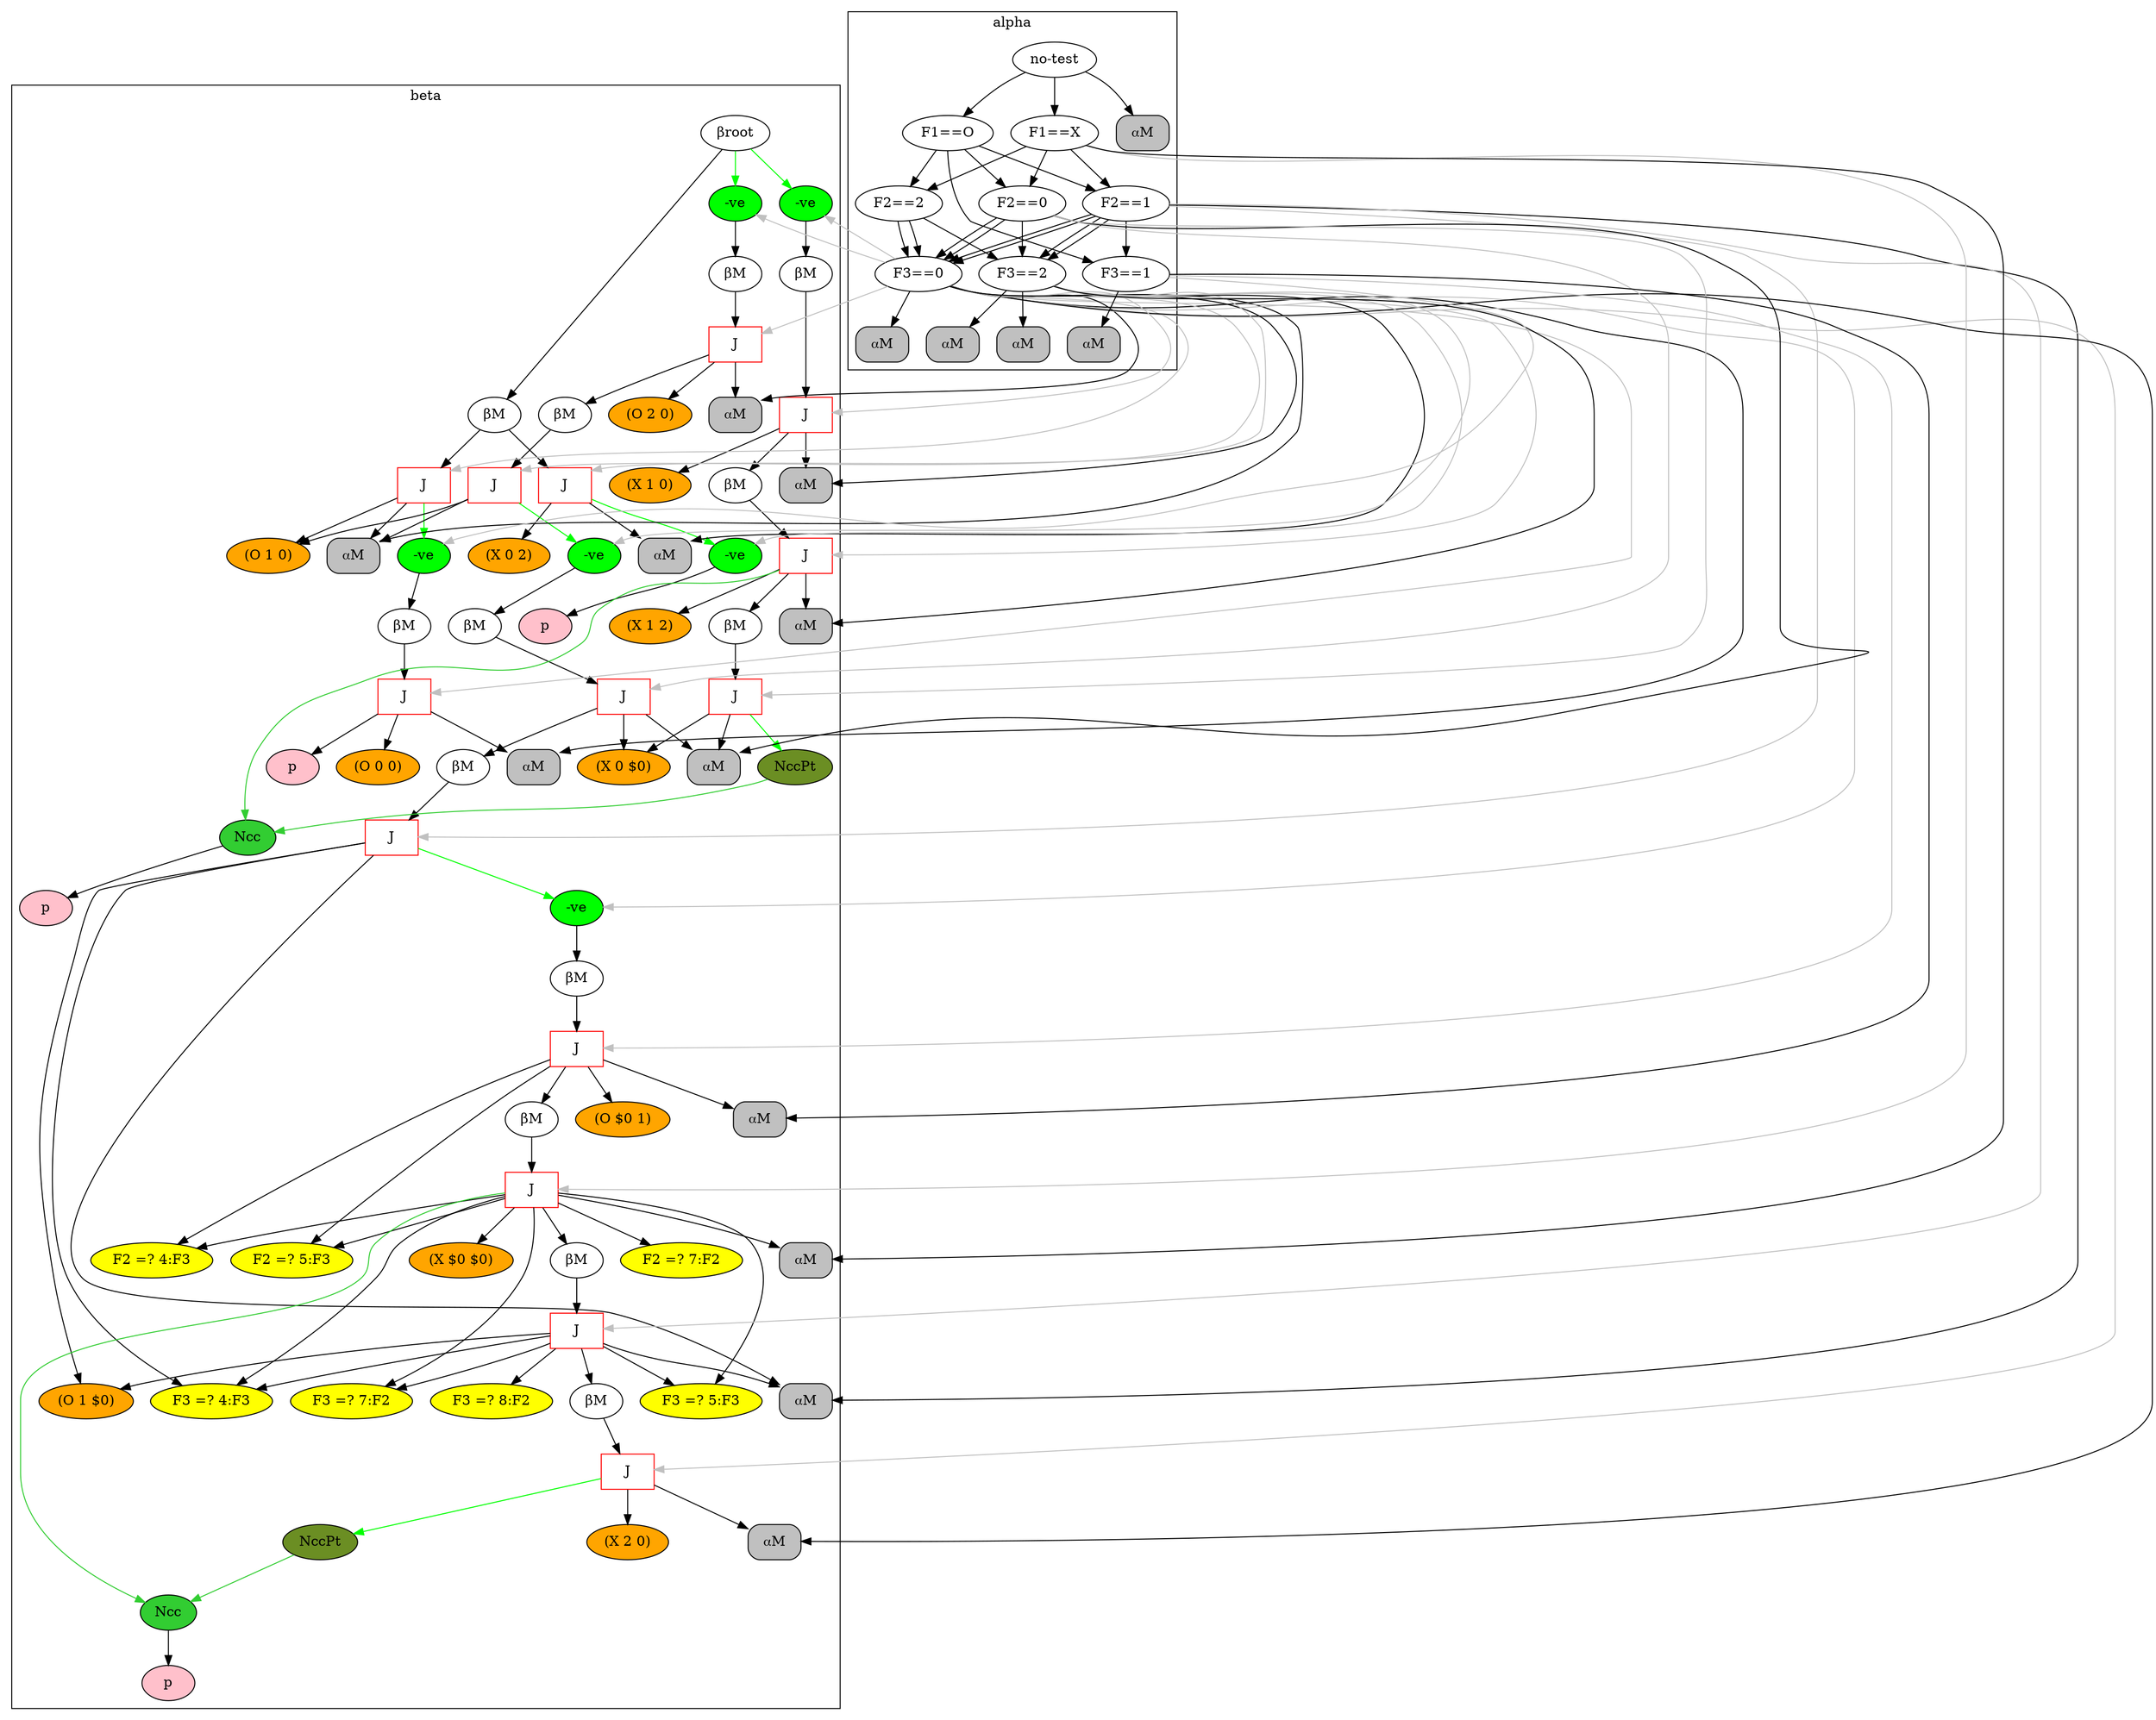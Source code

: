 digraph {
	subgraph cluster_1 {
	label = beta
	"BetaNode 140419668687000" [label="βroot"];
	"BetaNode 140419668687000" -> "BetaMemory 140419668687672";
	"BetaMemory 140419668687672" [label="βM"];
	"BetaMemory 140419668687672" -> "JoinNode 140419668688008";
	"JoinNode 140419668688008" [shape=box,color=red,label="J"];
	"JoinNode 140419668688008" -> "⍺M:<rete.alpha.AlphaMemory object at 0x7fb60078bc50>"
	"(O 1 0)" [style=filled,fillcolor=orange];
	"JoinNode 140419668688008" -> "(O 1 0)"
	"JoinNode 140419668688008" -> "NegativeNode 140419668688288"[color=green];
	"NegativeNode 140419668688288" [style=filled,fillcolor=green,label="-ve"];
	"NegativeNode 140419668688288" -> "BetaMemory 140419668688344";
	"BetaMemory 140419668688344" [label="βM"];
	"BetaMemory 140419668688344" -> "JoinNode 140419668688568";
	"JoinNode 140419668688568" [shape=box,color=red,label="J"];
	"JoinNode 140419668688568" -> "⍺M:<rete.alpha.AlphaMemory object at 0x7fb60078be80>"
	"(O 0 0)" [style=filled,fillcolor=orange];
	"JoinNode 140419668688568" -> "(O 0 0)"
	"JoinNode 140419668688568" -> "PNode 140419668687112";
	"PNode 140419668687112" [style=filled,fillcolor=pink,label="p"];
	"BetaMemory 140419668687672" -> "JoinNode 140419668746760";
	"JoinNode 140419668746760" [shape=box,color=red,label="J"];
	"JoinNode 140419668746760" -> "⍺M:<rete.alpha.AlphaMemory object at 0x7fb60079a1d0>"
	"(X 0 2)" [style=filled,fillcolor=orange];
	"JoinNode 140419668746760" -> "(X 0 2)"
	"JoinNode 140419668746760" -> "NegativeNode 140419668746928"[color=green];
	"NegativeNode 140419668746928" [style=filled,fillcolor=green,label="-ve"];
	"NegativeNode 140419668746928" -> "PNode 140419668725832";
	"PNode 140419668725832" [style=filled,fillcolor=pink,label="p"];
	"BetaNode 140419668687000" -> "NegativeNode 140419668727400"[color=green];
	"NegativeNode 140419668727400" [style=filled,fillcolor=green,label="-ve"];
	"NegativeNode 140419668727400" -> "BetaMemory 140419668727456";
	"BetaMemory 140419668727456" [label="βM"];
	"BetaMemory 140419668727456" -> "JoinNode 140419668727680";
	"JoinNode 140419668727680" [shape=box,color=red,label="J"];
	"JoinNode 140419668727680" -> "⍺M:<rete.alpha.AlphaMemory object at 0x7fb600795748>"
	"(O 2 0)" [style=filled,fillcolor=orange];
	"JoinNode 140419668727680" -> "(O 2 0)"
	"JoinNode 140419668727680" -> "BetaMemory 140419668727736";
	"BetaMemory 140419668727736" [label="βM"];
	"BetaMemory 140419668727736" -> "JoinNode 140419668727792";
	"JoinNode 140419668727792" [shape=box,color=red,label="J"];
	"JoinNode 140419668727792" -> "⍺M:<rete.alpha.AlphaMemory object at 0x7fb60078bc50>"
	"(O 1 0)" [style=filled,fillcolor=orange];
	"JoinNode 140419668727792" -> "(O 1 0)"
	"JoinNode 140419668727792" -> "NegativeNode 140419668727960"[color=green];
	"NegativeNode 140419668727960" [style=filled,fillcolor=green,label="-ve"];
	"NegativeNode 140419668727960" -> "BetaMemory 140419668728016";
	"BetaMemory 140419668728016" [label="βM"];
	"BetaMemory 140419668728016" -> "JoinNode 140419668728128";
	"JoinNode 140419668728128" [shape=box,color=red,label="J"];
	"JoinNode 140419668728128" -> "⍺M:<rete.alpha.AlphaMemory object at 0x7fb600795908>"
	"(X 0 $0)" [style=filled,fillcolor=orange];
	"JoinNode 140419668728128" -> "(X 0 $0)"
	"JoinNode 140419668728128" -> "BetaMemory 140419668728184";
	"BetaMemory 140419668728184" [label="βM"];
	"BetaMemory 140419668728184" -> "JoinNode 140419668728296";
	"JoinNode 140419668728296" [shape=box,color=red,label="J"];
	"JoinNode 140419668728296" -> "⍺M:<rete.alpha.AlphaMemory object at 0x7fb6007959b0>"
	"(O 1 $0)" [style=filled,fillcolor=orange];
	"JoinNode 140419668728296" -> "(O 1 $0)"
	"F3 =? 4:F3" [style=filled,fillcolor=yellow];
	"JoinNode 140419668728296" -> "F3 =? 4:F3"
	"JoinNode 140419668728296" -> "NegativeNode 140419668728408"[color=green];
	"NegativeNode 140419668728408" [style=filled,fillcolor=green,label="-ve"];
	"NegativeNode 140419668728408" -> "BetaMemory 140419668728464";
	"BetaMemory 140419668728464" [label="βM"];
	"BetaMemory 140419668728464" -> "JoinNode 140419668728744";
	"JoinNode 140419668728744" [shape=box,color=red,label="J"];
	"JoinNode 140419668728744" -> "⍺M:<rete.alpha.AlphaMemory object at 0x7fb600795b00>"
	"(O $0 1)" [style=filled,fillcolor=orange];
	"JoinNode 140419668728744" -> "(O $0 1)"
	"F2 =? 4:F3" [style=filled,fillcolor=yellow];
	"JoinNode 140419668728744" -> "F2 =? 4:F3"
	"F2 =? 5:F3" [style=filled,fillcolor=yellow];
	"JoinNode 140419668728744" -> "F2 =? 5:F3"
	"JoinNode 140419668728744" -> "BetaMemory 140419668728800";
	"BetaMemory 140419668728800" [label="βM"];
	"BetaMemory 140419668728800" -> "JoinNode 140419668728912";
	"JoinNode 140419668728912" [shape=box,color=red,label="J"];
	"JoinNode 140419668728912" -> "⍺M:<rete.alpha.AlphaMemory object at 0x7fb600795c18>"
	"(X $0 $0)" [style=filled,fillcolor=orange];
	"JoinNode 140419668728912" -> "(X $0 $0)"
	"F2 =? 4:F3" [style=filled,fillcolor=yellow];
	"JoinNode 140419668728912" -> "F2 =? 4:F3"
	"F2 =? 5:F3" [style=filled,fillcolor=yellow];
	"JoinNode 140419668728912" -> "F2 =? 5:F3"
	"F2 =? 7:F2" [style=filled,fillcolor=yellow];
	"JoinNode 140419668728912" -> "F2 =? 7:F2"
	"F3 =? 4:F3" [style=filled,fillcolor=yellow];
	"JoinNode 140419668728912" -> "F3 =? 4:F3"
	"F3 =? 5:F3" [style=filled,fillcolor=yellow];
	"JoinNode 140419668728912" -> "F3 =? 5:F3"
	"F3 =? 7:F2" [style=filled,fillcolor=yellow];
	"JoinNode 140419668728912" -> "F3 =? 7:F2"
	"JoinNode 140419668728912" -> "BetaMemory 140419668729360";
	"BetaMemory 140419668729360" [label="βM"];
	"BetaMemory 140419668729360" -> "JoinNode 140419668729416";
	"JoinNode 140419668729416" [shape=box,color=red,label="J"];
	"JoinNode 140419668729416" -> "⍺M:<rete.alpha.AlphaMemory object at 0x7fb6007959b0>"
	"(O 1 $0)" [style=filled,fillcolor=orange];
	"JoinNode 140419668729416" -> "(O 1 $0)"
	"F3 =? 4:F3" [style=filled,fillcolor=yellow];
	"JoinNode 140419668729416" -> "F3 =? 4:F3"
	"F3 =? 5:F3" [style=filled,fillcolor=yellow];
	"JoinNode 140419668729416" -> "F3 =? 5:F3"
	"F3 =? 7:F2" [style=filled,fillcolor=yellow];
	"JoinNode 140419668729416" -> "F3 =? 7:F2"
	"F3 =? 8:F2" [style=filled,fillcolor=yellow];
	"JoinNode 140419668729416" -> "F3 =? 8:F2"
	"JoinNode 140419668729416" -> "BetaMemory 140419668729472";
	"BetaMemory 140419668729472" [label="βM"];
	"BetaMemory 140419668729472" -> "JoinNode 140419668746368";
	"JoinNode 140419668746368" [shape=box,color=red,label="J"];
	"JoinNode 140419668746368" -> "⍺M:<rete.alpha.AlphaMemory object at 0x7fb60079a048>"
	"(X 2 0)" [style=filled,fillcolor=orange];
	"JoinNode 140419668746368" -> "(X 2 0)"
	"JoinNode 140419668746368" -> "<rete.ncc_node.NccPartnerNode object at 0x7fb60079a0b8>"[color=green];
	"<rete.ncc_node.NccPartnerNode object at 0x7fb60079a0b8>" [style=filled,fillcolor=olivedrab,label="NccPt"];
	"<rete.ncc_node.NccPartnerNode object at 0x7fb60079a0b8>" -> "<rete.ncc_node.NccNode object at 0x7fb600795dd8>" [color=limegreen];
	"JoinNode 140419668728912" -> "<rete.ncc_node.NccNode object at 0x7fb600795dd8>"[color=limegreen];
	"<rete.ncc_node.NccNode object at 0x7fb600795dd8>" [style=filled,fillcolor=limegreen,label="Ncc"];
	"<rete.ncc_node.NccNode object at 0x7fb600795dd8>" -> "PNode 140419668687448";
	"PNode 140419668687448" [style=filled,fillcolor=pink,label="p"];
	"BetaNode 140419668687000" -> "NegativeNode 140419668747768"[color=green];
	"NegativeNode 140419668747768" [style=filled,fillcolor=green,label="-ve"];
	"NegativeNode 140419668747768" -> "BetaMemory 140419668747824";
	"BetaMemory 140419668747824" [label="βM"];
	"BetaMemory 140419668747824" -> "JoinNode 140419668747992";
	"JoinNode 140419668747992" [shape=box,color=red,label="J"];
	"JoinNode 140419668747992" -> "⍺M:<rete.alpha.AlphaMemory object at 0x7fb60079a6a0>"
	"(X 1 0)" [style=filled,fillcolor=orange];
	"JoinNode 140419668747992" -> "(X 1 0)"
	"JoinNode 140419668747992" -> "BetaMemory 140419668748048";
	"BetaMemory 140419668748048" [label="βM"];
	"BetaMemory 140419668748048" -> "JoinNode 140419668748216";
	"JoinNode 140419668748216" [shape=box,color=red,label="J"];
	"JoinNode 140419668748216" -> "⍺M:<rete.alpha.AlphaMemory object at 0x7fb60079a780>"
	"(X 1 2)" [style=filled,fillcolor=orange];
	"JoinNode 140419668748216" -> "(X 1 2)"
	"JoinNode 140419668748216" -> "BetaMemory 140419668748328";
	"BetaMemory 140419668748328" [label="βM"];
	"BetaMemory 140419668748328" -> "JoinNode 140419668748384";
	"JoinNode 140419668748384" [shape=box,color=red,label="J"];
	"JoinNode 140419668748384" -> "⍺M:<rete.alpha.AlphaMemory object at 0x7fb600795908>"
	"(X 0 $0)" [style=filled,fillcolor=orange];
	"JoinNode 140419668748384" -> "(X 0 $0)"
	"JoinNode 140419668748384" -> "<rete.ncc_node.NccPartnerNode object at 0x7fb60079a898>"[color=green];
	"<rete.ncc_node.NccPartnerNode object at 0x7fb60079a898>" [style=filled,fillcolor=olivedrab,label="NccPt"];
	"<rete.ncc_node.NccPartnerNode object at 0x7fb60079a898>" -> "<rete.ncc_node.NccNode object at 0x7fb60079a7f0>" [color=limegreen];
	"JoinNode 140419668748216" -> "<rete.ncc_node.NccNode object at 0x7fb60079a7f0>"[color=limegreen];
	"<rete.ncc_node.NccNode object at 0x7fb60079a7f0>" [style=filled,fillcolor=limegreen,label="Ncc"];
	"<rete.ncc_node.NccNode object at 0x7fb60079a7f0>" -> "PNode 140419668747712";
	"PNode 140419668747712" [style=filled,fillcolor=pink,label="p"];
	}
	subgraph cluster_0 {
	label = alpha
	"no-test" -> "F1==O";
	"F1==O" -> "F2==1";
	"F2==1" -> "F3==0";
	"F3==0" -> "⍺M:<rete.alpha.AlphaMemory object at 0x7fb60078bc50>";
	"⍺M:<rete.alpha.AlphaMemory object at 0x7fb60078bc50>" [shape=box, style="rounded,filled", label="⍺M", fillcolor=gray];
	"F2==1" -> "F3==2";
	"F3==2" -> "⍺M:<rete.alpha.AlphaMemory object at 0x7fb60079a278>";
	"⍺M:<rete.alpha.AlphaMemory object at 0x7fb60079a278>" [shape=box, style="rounded,filled", label="⍺M", fillcolor=gray];
	"F2==1" -> "⍺M:<rete.alpha.AlphaMemory object at 0x7fb6007959b0>";
	"⍺M:<rete.alpha.AlphaMemory object at 0x7fb6007959b0>" [shape=box, style="rounded,filled", label="⍺M", fillcolor=gray];
	"F1==O" -> "F2==0";
	"F2==0" -> "F3==0";
	"F3==0" -> "⍺M:<rete.alpha.AlphaMemory object at 0x7fb60078be80>";
	"⍺M:<rete.alpha.AlphaMemory object at 0x7fb60078be80>" [shape=box, style="rounded,filled", label="⍺M", fillcolor=gray];
	"F1==O" -> "F2==2";
	"F2==2" -> "F3==0";
	"F3==0" -> "⍺M:<rete.alpha.AlphaMemory object at 0x7fb600795748>";
	"⍺M:<rete.alpha.AlphaMemory object at 0x7fb600795748>" [shape=box, style="rounded,filled", label="⍺M", fillcolor=gray];
	"F2==2" -> "F3==2";
	"F3==2" -> "⍺M:<rete.alpha.AlphaMemory object at 0x7fb600795860>";
	"⍺M:<rete.alpha.AlphaMemory object at 0x7fb600795860>" [shape=box, style="rounded,filled", label="⍺M", fillcolor=gray];
	"F1==O" -> "F3==1";
	"F3==1" -> "⍺M:<rete.alpha.AlphaMemory object at 0x7fb600795b00>";
	"⍺M:<rete.alpha.AlphaMemory object at 0x7fb600795b00>" [shape=box, style="rounded,filled", label="⍺M", fillcolor=gray];
	"no-test" -> "F1==X";
	"F1==X" -> "F2==1";
	"F2==1" -> "F3==1";
	"F3==1" -> "⍺M:<rete.alpha.AlphaMemory object at 0x7fb60078bd68>";
	"⍺M:<rete.alpha.AlphaMemory object at 0x7fb60078bd68>" [shape=box, style="rounded,filled", label="⍺M", fillcolor=gray];
	"F2==1" -> "F3==0";
	"F3==0" -> "⍺M:<rete.alpha.AlphaMemory object at 0x7fb60079a6a0>";
	"⍺M:<rete.alpha.AlphaMemory object at 0x7fb60079a6a0>" [shape=box, style="rounded,filled", label="⍺M", fillcolor=gray];
	"F2==1" -> "F3==2";
	"F3==2" -> "⍺M:<rete.alpha.AlphaMemory object at 0x7fb60079a780>";
	"⍺M:<rete.alpha.AlphaMemory object at 0x7fb60079a780>" [shape=box, style="rounded,filled", label="⍺M", fillcolor=gray];
	"F1==X" -> "F2==0";
	"F2==0" -> "F3==0";
	"F3==0" -> "⍺M:<rete.alpha.AlphaMemory object at 0x7fb600795630>";
	"⍺M:<rete.alpha.AlphaMemory object at 0x7fb600795630>" [shape=box, style="rounded,filled", label="⍺M", fillcolor=gray];
	"F2==0" -> "F3==2";
	"F3==2" -> "⍺M:<rete.alpha.AlphaMemory object at 0x7fb60079a1d0>";
	"⍺M:<rete.alpha.AlphaMemory object at 0x7fb60079a1d0>" [shape=box, style="rounded,filled", label="⍺M", fillcolor=gray];
	"F2==0" -> "⍺M:<rete.alpha.AlphaMemory object at 0x7fb600795908>";
	"⍺M:<rete.alpha.AlphaMemory object at 0x7fb600795908>" [shape=box, style="rounded,filled", label="⍺M", fillcolor=gray];
	"F1==X" -> "F2==2";
	"F2==2" -> "F3==0";
	"F3==0" -> "⍺M:<rete.alpha.AlphaMemory object at 0x7fb60079a048>";
	"⍺M:<rete.alpha.AlphaMemory object at 0x7fb60079a048>" [shape=box, style="rounded,filled", label="⍺M", fillcolor=gray];
	"F1==X" -> "⍺M:<rete.alpha.AlphaMemory object at 0x7fb600795c18>";
	"⍺M:<rete.alpha.AlphaMemory object at 0x7fb600795c18>" [shape=box, style="rounded,filled", label="⍺M", fillcolor=gray];
	"no-test" -> "⍺M:<rete.alpha.AlphaMemory object at 0x7fb60078b828>";
	"⍺M:<rete.alpha.AlphaMemory object at 0x7fb60078b828>" [shape=box, style="rounded,filled", label="⍺M", fillcolor=gray];
	}
	"F2==1" -> "JoinNode 140419668728296" [color=gray];
	"F2==1" -> "JoinNode 140419668729416" [color=gray];
	"F3==0" -> "JoinNode 140419668688008" [color=gray];
	"F3==0" -> "JoinNode 140419668727792" [color=gray];
	"F3==0" -> "NegativeNode 140419668728408" [color=gray];
	"F3==2" -> "NegativeNode 140419668746928" [color=gray];
	"F3==0" -> "JoinNode 140419668688568" [color=gray];
	"F3==0" -> "JoinNode 140419668727680" [color=gray];
	"F3==0" -> "NegativeNode 140419668747768" [color=gray];
	"F3==2" -> "NegativeNode 140419668727960" [color=gray];
	"F3==1" -> "JoinNode 140419668728744" [color=gray];
	"F1==X" -> "JoinNode 140419668728912" [color=gray];
	"F3==1" -> "NegativeNode 140419668688288" [color=gray];
	"F3==0" -> "JoinNode 140419668747992" [color=gray];
	"F3==2" -> "JoinNode 140419668748216" [color=gray];
	"F2==0" -> "JoinNode 140419668728128" [color=gray];
	"F2==0" -> "JoinNode 140419668748384" [color=gray];
	"F3==0" -> "NegativeNode 140419668727400" [color=gray];
	"F3==2" -> "JoinNode 140419668746760" [color=gray];
	"F3==0" -> "JoinNode 140419668746368" [color=gray];
}